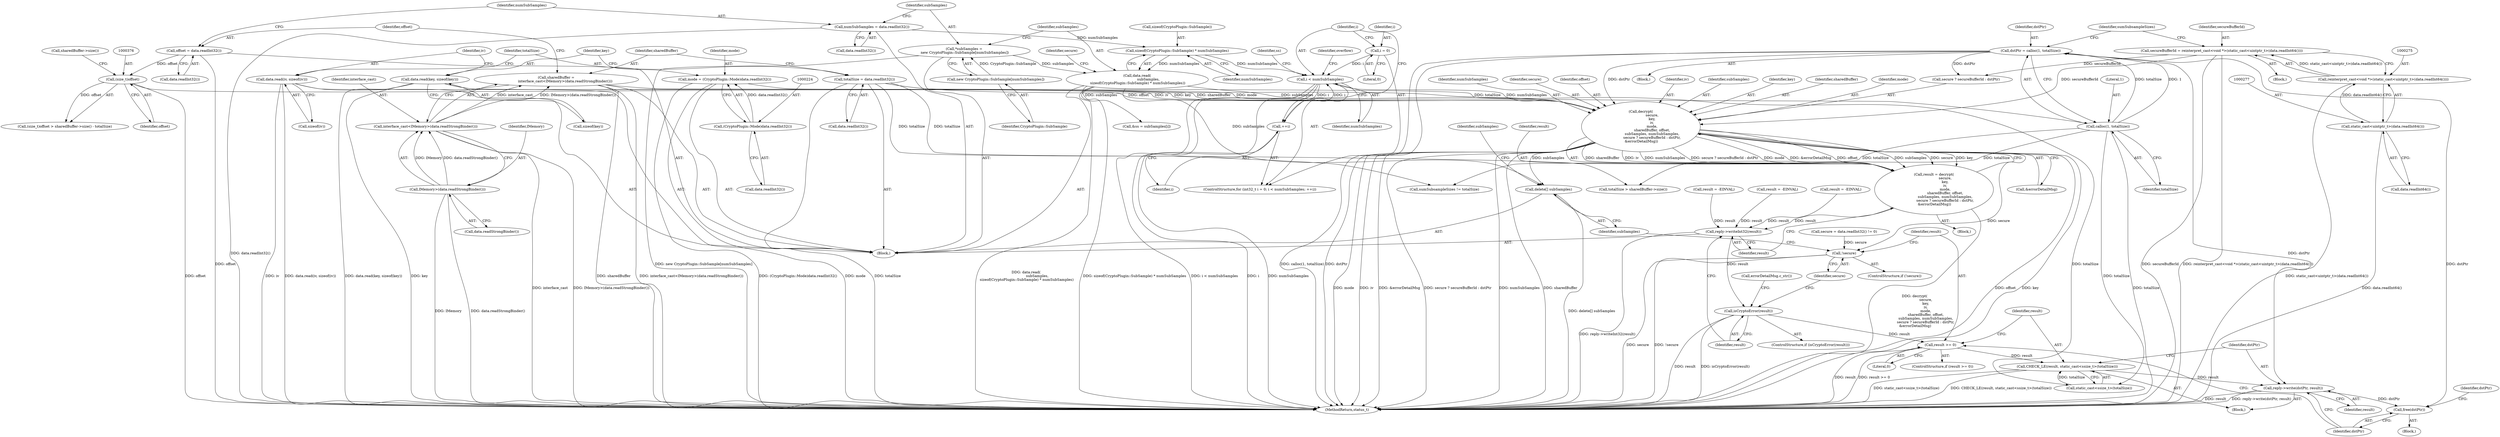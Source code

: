 digraph "0_Android_22f824feac43d5758f9a70b77f2aca840ba62c3b@API" {
"1000390" [label="(Call,decrypt(\n                    secure,\n                    key,\n                    iv,\n                    mode,\n                    sharedBuffer, offset,\n                    subSamples, numSubSamples,\n                    secure ? secureBufferId : dstPtr,\n &errorDetailMsg))"];
"1000227" [label="(Call,data.read(key, sizeof(key)))"];
"1000232" [label="(Call,data.read(iv, sizeof(iv)))"];
"1000221" [label="(Call,mode = (CryptoPlugin::Mode)data.readInt32())"];
"1000223" [label="(Call,(CryptoPlugin::Mode)data.readInt32())"];
"1000241" [label="(Call,sharedBuffer =\n                interface_cast<IMemory>(data.readStrongBinder()))"];
"1000243" [label="(Call,interface_cast<IMemory>(data.readStrongBinder()))"];
"1000245" [label="(Call,IMemory>(data.readStrongBinder()))"];
"1000375" [label="(Call,(size_t)offset)"];
"1000249" [label="(Call,offset = data.readInt32())"];
"1000261" [label="(Call,data.read(\n                    subSamples,\n sizeof(CryptoPlugin::SubSample) * numSubSamples))"];
"1000257" [label="(Call,*subSamples =\n new CryptoPlugin::SubSample[numSubSamples])"];
"1000259" [label="(Call,new CryptoPlugin::SubSample[numSubSamples])"];
"1000263" [label="(Call,sizeof(CryptoPlugin::SubSample) * numSubSamples)"];
"1000253" [label="(Call,numSubSamples = data.readInt32())"];
"1000301" [label="(Call,i < numSubSamples)"];
"1000298" [label="(Call,i = 0)"];
"1000304" [label="(Call,++i)"];
"1000272" [label="(Call,secureBufferId = reinterpret_cast<void *>(static_cast<uintptr_t>(data.readInt64())))"];
"1000274" [label="(Call,reinterpret_cast<void *>(static_cast<uintptr_t>(data.readInt64())))"];
"1000276" [label="(Call,static_cast<uintptr_t>(data.readInt64()))"];
"1000281" [label="(Call,dstPtr = calloc(1, totalSize))"];
"1000283" [label="(Call,calloc(1, totalSize))"];
"1000237" [label="(Call,totalSize = data.readInt32())"];
"1000388" [label="(Call,result = decrypt(\n                    secure,\n                    key,\n                    iv,\n                    mode,\n                    sharedBuffer, offset,\n                    subSamples, numSubSamples,\n                    secure ? secureBufferId : dstPtr,\n &errorDetailMsg))"];
"1000405" [label="(Call,reply->writeInt32(result))"];
"1000408" [label="(Call,isCryptoError(result))"];
"1000418" [label="(Call,result >= 0)"];
"1000422" [label="(Call,CHECK_LE(result, static_cast<ssize_t>(totalSize)))"];
"1000427" [label="(Call,reply->write(dstPtr, result))"];
"1000430" [label="(Call,free(dstPtr))"];
"1000414" [label="(Call,!secure)"];
"1000435" [label="(Call,delete[] subSamples)"];
"1000483" [label="(MethodReturn,status_t)"];
"1000251" [label="(Call,data.readInt32())"];
"1000393" [label="(Identifier,iv)"];
"1000258" [label="(Identifier,subSamples)"];
"1000412" [label="(Call,errorDetailMsg.c_str())"];
"1000397" [label="(Identifier,subSamples)"];
"1000424" [label="(Call,static_cast<ssize_t>(totalSize))"];
"1000415" [label="(Identifier,secure)"];
"1000228" [label="(Identifier,key)"];
"1000403" [label="(Call,&errorDetailMsg)"];
"1000364" [label="(Call,totalSize > sharedBuffer->size())"];
"1000408" [label="(Call,isCryptoError(result))"];
"1000260" [label="(Identifier,CryptoPlugin::SubSample)"];
"1000249" [label="(Call,offset = data.readInt32())"];
"1000298" [label="(Call,i = 0)"];
"1000290" [label="(Identifier,sumSubsampleSizes)"];
"1000296" [label="(ControlStructure,for (int32_t i = 0; i < numSubSamples; ++i))"];
"1000413" [label="(ControlStructure,if (!secure))"];
"1000263" [label="(Call,sizeof(CryptoPlugin::SubSample) * numSubSamples)"];
"1000266" [label="(Identifier,numSubSamples)"];
"1000250" [label="(Identifier,offset)"];
"1000300" [label="(Literal,0)"];
"1000221" [label="(Call,mode = (CryptoPlugin::Mode)data.readInt32())"];
"1000209" [label="(Block,)"];
"1000229" [label="(Call,sizeof(key))"];
"1000244" [label="(Identifier,interface_cast)"];
"1000261" [label="(Call,data.read(\n                    subSamples,\n sizeof(CryptoPlugin::SubSample) * numSubSamples))"];
"1000282" [label="(Identifier,dstPtr)"];
"1000368" [label="(Call,result = -EINVAL)"];
"1000276" [label="(Call,static_cast<uintptr_t>(data.readInt64()))"];
"1000285" [label="(Identifier,totalSize)"];
"1000238" [label="(Identifier,totalSize)"];
"1000271" [label="(Block,)"];
"1000392" [label="(Identifier,key)"];
"1000435" [label="(Call,delete[] subSamples)"];
"1000255" [label="(Call,data.readInt32())"];
"1000223" [label="(Call,(CryptoPlugin::Mode)data.readInt32())"];
"1000405" [label="(Call,reply->writeInt32(result))"];
"1000215" [label="(Call,secure = data.readInt32() != 0)"];
"1000243" [label="(Call,interface_cast<IMemory>(data.readStrongBinder()))"];
"1000433" [label="(Identifier,dstPtr)"];
"1000431" [label="(Identifier,dstPtr)"];
"1000422" [label="(Call,CHECK_LE(result, static_cast<ssize_t>(totalSize)))"];
"1000406" [label="(Identifier,result)"];
"1000414" [label="(Call,!secure)"];
"1000358" [label="(Call,result = -EINVAL)"];
"1000222" [label="(Identifier,mode)"];
"1000245" [label="(Call,IMemory>(data.readStrongBinder()))"];
"1000280" [label="(Block,)"];
"1000247" [label="(Call,data.readStrongBinder())"];
"1000253" [label="(Call,numSubSamples = data.readInt32())"];
"1000379" [label="(Call,sharedBuffer->size())"];
"1000429" [label="(Identifier,result)"];
"1000264" [label="(Call,sizeof(CryptoPlugin::SubSample))"];
"1000416" [label="(Block,)"];
"1000375" [label="(Call,(size_t)offset)"];
"1000388" [label="(Call,result = decrypt(\n                    secure,\n                    key,\n                    iv,\n                    mode,\n                    sharedBuffer, offset,\n                    subSamples, numSubSamples,\n                    secure ? secureBufferId : dstPtr,\n &errorDetailMsg))"];
"1000428" [label="(Identifier,dstPtr)"];
"1000227" [label="(Call,data.read(key, sizeof(key)))"];
"1000387" [label="(Block,)"];
"1000270" [label="(Identifier,secure)"];
"1000353" [label="(Identifier,overflow)"];
"1000237" [label="(Call,totalSize = data.readInt32())"];
"1000390" [label="(Call,decrypt(\n                    secure,\n                    key,\n                    iv,\n                    mode,\n                    sharedBuffer, offset,\n                    subSamples, numSubSamples,\n                    secure ? secureBufferId : dstPtr,\n &errorDetailMsg))"];
"1000399" [label="(Call,secure ? secureBufferId : dstPtr)"];
"1000382" [label="(Call,result = -EINVAL)"];
"1000389" [label="(Identifier,result)"];
"1000278" [label="(Call,data.readInt64())"];
"1000283" [label="(Call,calloc(1, totalSize))"];
"1000409" [label="(Identifier,result)"];
"1000427" [label="(Call,reply->write(dstPtr, result))"];
"1000436" [label="(Identifier,subSamples)"];
"1000242" [label="(Identifier,sharedBuffer)"];
"1000407" [label="(ControlStructure,if (isCryptoError(result)))"];
"1000234" [label="(Call,sizeof(iv))"];
"1000395" [label="(Identifier,sharedBuffer)"];
"1000232" [label="(Call,data.read(iv, sizeof(iv)))"];
"1000284" [label="(Literal,1)"];
"1000262" [label="(Identifier,subSamples)"];
"1000420" [label="(Literal,0)"];
"1000246" [label="(Identifier,IMemory)"];
"1000418" [label="(Call,result >= 0)"];
"1000430" [label="(Call,free(dstPtr))"];
"1000354" [label="(Call,sumSubsampleSizes != totalSize)"];
"1000233" [label="(Identifier,iv)"];
"1000273" [label="(Identifier,secureBufferId)"];
"1000394" [label="(Identifier,mode)"];
"1000302" [label="(Identifier,i)"];
"1000305" [label="(Identifier,i)"];
"1000419" [label="(Identifier,result)"];
"1000304" [label="(Call,++i)"];
"1000257" [label="(Call,*subSamples =\n new CryptoPlugin::SubSample[numSubSamples])"];
"1000303" [label="(Identifier,numSubSamples)"];
"1000272" [label="(Call,secureBufferId = reinterpret_cast<void *>(static_cast<uintptr_t>(data.readInt64())))"];
"1000299" [label="(Identifier,i)"];
"1000421" [label="(Block,)"];
"1000417" [label="(ControlStructure,if (result >= 0))"];
"1000259" [label="(Call,new CryptoPlugin::SubSample[numSubSamples])"];
"1000254" [label="(Identifier,numSubSamples)"];
"1000398" [label="(Identifier,numSubSamples)"];
"1000225" [label="(Call,data.readInt32())"];
"1000438" [label="(Identifier,subSamples)"];
"1000241" [label="(Call,sharedBuffer =\n                interface_cast<IMemory>(data.readStrongBinder()))"];
"1000281" [label="(Call,dstPtr = calloc(1, totalSize))"];
"1000309" [label="(Identifier,ss)"];
"1000391" [label="(Identifier,secure)"];
"1000423" [label="(Identifier,result)"];
"1000301" [label="(Call,i < numSubSamples)"];
"1000239" [label="(Call,data.readInt32())"];
"1000377" [label="(Identifier,offset)"];
"1000374" [label="(Call,(size_t)offset > sharedBuffer->size() - totalSize)"];
"1000308" [label="(Call,&ss = subSamples[i])"];
"1000274" [label="(Call,reinterpret_cast<void *>(static_cast<uintptr_t>(data.readInt64())))"];
"1000396" [label="(Identifier,offset)"];
"1000390" -> "1000388"  [label="AST: "];
"1000390" -> "1000403"  [label="CFG: "];
"1000391" -> "1000390"  [label="AST: "];
"1000392" -> "1000390"  [label="AST: "];
"1000393" -> "1000390"  [label="AST: "];
"1000394" -> "1000390"  [label="AST: "];
"1000395" -> "1000390"  [label="AST: "];
"1000396" -> "1000390"  [label="AST: "];
"1000397" -> "1000390"  [label="AST: "];
"1000398" -> "1000390"  [label="AST: "];
"1000399" -> "1000390"  [label="AST: "];
"1000403" -> "1000390"  [label="AST: "];
"1000388" -> "1000390"  [label="CFG: "];
"1000390" -> "1000483"  [label="DDG: offset"];
"1000390" -> "1000483"  [label="DDG: mode"];
"1000390" -> "1000483"  [label="DDG: numSubSamples"];
"1000390" -> "1000483"  [label="DDG: key"];
"1000390" -> "1000483"  [label="DDG: iv"];
"1000390" -> "1000483"  [label="DDG: &errorDetailMsg"];
"1000390" -> "1000483"  [label="DDG: secure ? secureBufferId : dstPtr"];
"1000390" -> "1000483"  [label="DDG: sharedBuffer"];
"1000390" -> "1000388"  [label="DDG: sharedBuffer"];
"1000390" -> "1000388"  [label="DDG: iv"];
"1000390" -> "1000388"  [label="DDG: numSubSamples"];
"1000390" -> "1000388"  [label="DDG: secure ? secureBufferId : dstPtr"];
"1000390" -> "1000388"  [label="DDG: mode"];
"1000390" -> "1000388"  [label="DDG: &errorDetailMsg"];
"1000390" -> "1000388"  [label="DDG: offset"];
"1000390" -> "1000388"  [label="DDG: subSamples"];
"1000390" -> "1000388"  [label="DDG: secure"];
"1000390" -> "1000388"  [label="DDG: key"];
"1000227" -> "1000390"  [label="DDG: key"];
"1000232" -> "1000390"  [label="DDG: iv"];
"1000221" -> "1000390"  [label="DDG: mode"];
"1000241" -> "1000390"  [label="DDG: sharedBuffer"];
"1000375" -> "1000390"  [label="DDG: offset"];
"1000261" -> "1000390"  [label="DDG: subSamples"];
"1000301" -> "1000390"  [label="DDG: numSubSamples"];
"1000272" -> "1000390"  [label="DDG: secureBufferId"];
"1000281" -> "1000390"  [label="DDG: dstPtr"];
"1000390" -> "1000414"  [label="DDG: secure"];
"1000390" -> "1000435"  [label="DDG: subSamples"];
"1000227" -> "1000209"  [label="AST: "];
"1000227" -> "1000229"  [label="CFG: "];
"1000228" -> "1000227"  [label="AST: "];
"1000229" -> "1000227"  [label="AST: "];
"1000233" -> "1000227"  [label="CFG: "];
"1000227" -> "1000483"  [label="DDG: data.read(key, sizeof(key))"];
"1000227" -> "1000483"  [label="DDG: key"];
"1000232" -> "1000209"  [label="AST: "];
"1000232" -> "1000234"  [label="CFG: "];
"1000233" -> "1000232"  [label="AST: "];
"1000234" -> "1000232"  [label="AST: "];
"1000238" -> "1000232"  [label="CFG: "];
"1000232" -> "1000483"  [label="DDG: iv"];
"1000232" -> "1000483"  [label="DDG: data.read(iv, sizeof(iv))"];
"1000221" -> "1000209"  [label="AST: "];
"1000221" -> "1000223"  [label="CFG: "];
"1000222" -> "1000221"  [label="AST: "];
"1000223" -> "1000221"  [label="AST: "];
"1000228" -> "1000221"  [label="CFG: "];
"1000221" -> "1000483"  [label="DDG: (CryptoPlugin::Mode)data.readInt32()"];
"1000221" -> "1000483"  [label="DDG: mode"];
"1000223" -> "1000221"  [label="DDG: data.readInt32()"];
"1000223" -> "1000225"  [label="CFG: "];
"1000224" -> "1000223"  [label="AST: "];
"1000225" -> "1000223"  [label="AST: "];
"1000241" -> "1000209"  [label="AST: "];
"1000241" -> "1000243"  [label="CFG: "];
"1000242" -> "1000241"  [label="AST: "];
"1000243" -> "1000241"  [label="AST: "];
"1000250" -> "1000241"  [label="CFG: "];
"1000241" -> "1000483"  [label="DDG: sharedBuffer"];
"1000241" -> "1000483"  [label="DDG: interface_cast<IMemory>(data.readStrongBinder())"];
"1000243" -> "1000241"  [label="DDG: interface_cast"];
"1000243" -> "1000241"  [label="DDG: IMemory>(data.readStrongBinder())"];
"1000243" -> "1000245"  [label="CFG: "];
"1000244" -> "1000243"  [label="AST: "];
"1000245" -> "1000243"  [label="AST: "];
"1000243" -> "1000483"  [label="DDG: interface_cast"];
"1000243" -> "1000483"  [label="DDG: IMemory>(data.readStrongBinder())"];
"1000245" -> "1000243"  [label="DDG: IMemory"];
"1000245" -> "1000243"  [label="DDG: data.readStrongBinder()"];
"1000245" -> "1000247"  [label="CFG: "];
"1000246" -> "1000245"  [label="AST: "];
"1000247" -> "1000245"  [label="AST: "];
"1000245" -> "1000483"  [label="DDG: IMemory"];
"1000245" -> "1000483"  [label="DDG: data.readStrongBinder()"];
"1000375" -> "1000374"  [label="AST: "];
"1000375" -> "1000377"  [label="CFG: "];
"1000376" -> "1000375"  [label="AST: "];
"1000377" -> "1000375"  [label="AST: "];
"1000379" -> "1000375"  [label="CFG: "];
"1000375" -> "1000483"  [label="DDG: offset"];
"1000375" -> "1000374"  [label="DDG: offset"];
"1000249" -> "1000375"  [label="DDG: offset"];
"1000249" -> "1000209"  [label="AST: "];
"1000249" -> "1000251"  [label="CFG: "];
"1000250" -> "1000249"  [label="AST: "];
"1000251" -> "1000249"  [label="AST: "];
"1000254" -> "1000249"  [label="CFG: "];
"1000249" -> "1000483"  [label="DDG: offset"];
"1000261" -> "1000209"  [label="AST: "];
"1000261" -> "1000263"  [label="CFG: "];
"1000262" -> "1000261"  [label="AST: "];
"1000263" -> "1000261"  [label="AST: "];
"1000270" -> "1000261"  [label="CFG: "];
"1000261" -> "1000483"  [label="DDG: sizeof(CryptoPlugin::SubSample) * numSubSamples"];
"1000261" -> "1000483"  [label="DDG: data.read(\n                    subSamples,\n sizeof(CryptoPlugin::SubSample) * numSubSamples)"];
"1000257" -> "1000261"  [label="DDG: subSamples"];
"1000263" -> "1000261"  [label="DDG: numSubSamples"];
"1000261" -> "1000308"  [label="DDG: subSamples"];
"1000261" -> "1000435"  [label="DDG: subSamples"];
"1000257" -> "1000209"  [label="AST: "];
"1000257" -> "1000259"  [label="CFG: "];
"1000258" -> "1000257"  [label="AST: "];
"1000259" -> "1000257"  [label="AST: "];
"1000262" -> "1000257"  [label="CFG: "];
"1000257" -> "1000483"  [label="DDG: new CryptoPlugin::SubSample[numSubSamples]"];
"1000259" -> "1000257"  [label="DDG: CryptoPlugin::SubSample"];
"1000259" -> "1000260"  [label="CFG: "];
"1000260" -> "1000259"  [label="AST: "];
"1000263" -> "1000266"  [label="CFG: "];
"1000264" -> "1000263"  [label="AST: "];
"1000266" -> "1000263"  [label="AST: "];
"1000253" -> "1000263"  [label="DDG: numSubSamples"];
"1000263" -> "1000301"  [label="DDG: numSubSamples"];
"1000253" -> "1000209"  [label="AST: "];
"1000253" -> "1000255"  [label="CFG: "];
"1000254" -> "1000253"  [label="AST: "];
"1000255" -> "1000253"  [label="AST: "];
"1000258" -> "1000253"  [label="CFG: "];
"1000253" -> "1000483"  [label="DDG: data.readInt32()"];
"1000301" -> "1000296"  [label="AST: "];
"1000301" -> "1000303"  [label="CFG: "];
"1000302" -> "1000301"  [label="AST: "];
"1000303" -> "1000301"  [label="AST: "];
"1000309" -> "1000301"  [label="CFG: "];
"1000353" -> "1000301"  [label="CFG: "];
"1000301" -> "1000483"  [label="DDG: numSubSamples"];
"1000301" -> "1000483"  [label="DDG: i < numSubSamples"];
"1000301" -> "1000483"  [label="DDG: i"];
"1000298" -> "1000301"  [label="DDG: i"];
"1000304" -> "1000301"  [label="DDG: i"];
"1000301" -> "1000304"  [label="DDG: i"];
"1000298" -> "1000296"  [label="AST: "];
"1000298" -> "1000300"  [label="CFG: "];
"1000299" -> "1000298"  [label="AST: "];
"1000300" -> "1000298"  [label="AST: "];
"1000302" -> "1000298"  [label="CFG: "];
"1000304" -> "1000296"  [label="AST: "];
"1000304" -> "1000305"  [label="CFG: "];
"1000305" -> "1000304"  [label="AST: "];
"1000302" -> "1000304"  [label="CFG: "];
"1000272" -> "1000271"  [label="AST: "];
"1000272" -> "1000274"  [label="CFG: "];
"1000273" -> "1000272"  [label="AST: "];
"1000274" -> "1000272"  [label="AST: "];
"1000290" -> "1000272"  [label="CFG: "];
"1000272" -> "1000483"  [label="DDG: reinterpret_cast<void *>(static_cast<uintptr_t>(data.readInt64()))"];
"1000272" -> "1000483"  [label="DDG: secureBufferId"];
"1000274" -> "1000272"  [label="DDG: static_cast<uintptr_t>(data.readInt64())"];
"1000272" -> "1000399"  [label="DDG: secureBufferId"];
"1000274" -> "1000276"  [label="CFG: "];
"1000275" -> "1000274"  [label="AST: "];
"1000276" -> "1000274"  [label="AST: "];
"1000274" -> "1000483"  [label="DDG: static_cast<uintptr_t>(data.readInt64())"];
"1000276" -> "1000274"  [label="DDG: data.readInt64()"];
"1000276" -> "1000278"  [label="CFG: "];
"1000277" -> "1000276"  [label="AST: "];
"1000278" -> "1000276"  [label="AST: "];
"1000276" -> "1000483"  [label="DDG: data.readInt64()"];
"1000281" -> "1000280"  [label="AST: "];
"1000281" -> "1000283"  [label="CFG: "];
"1000282" -> "1000281"  [label="AST: "];
"1000283" -> "1000281"  [label="AST: "];
"1000290" -> "1000281"  [label="CFG: "];
"1000281" -> "1000483"  [label="DDG: dstPtr"];
"1000281" -> "1000483"  [label="DDG: calloc(1, totalSize)"];
"1000283" -> "1000281"  [label="DDG: 1"];
"1000283" -> "1000281"  [label="DDG: totalSize"];
"1000281" -> "1000399"  [label="DDG: dstPtr"];
"1000281" -> "1000427"  [label="DDG: dstPtr"];
"1000281" -> "1000430"  [label="DDG: dstPtr"];
"1000283" -> "1000285"  [label="CFG: "];
"1000284" -> "1000283"  [label="AST: "];
"1000285" -> "1000283"  [label="AST: "];
"1000283" -> "1000483"  [label="DDG: totalSize"];
"1000237" -> "1000283"  [label="DDG: totalSize"];
"1000283" -> "1000354"  [label="DDG: totalSize"];
"1000283" -> "1000364"  [label="DDG: totalSize"];
"1000283" -> "1000424"  [label="DDG: totalSize"];
"1000237" -> "1000209"  [label="AST: "];
"1000237" -> "1000239"  [label="CFG: "];
"1000238" -> "1000237"  [label="AST: "];
"1000239" -> "1000237"  [label="AST: "];
"1000242" -> "1000237"  [label="CFG: "];
"1000237" -> "1000483"  [label="DDG: totalSize"];
"1000237" -> "1000354"  [label="DDG: totalSize"];
"1000237" -> "1000364"  [label="DDG: totalSize"];
"1000237" -> "1000424"  [label="DDG: totalSize"];
"1000388" -> "1000387"  [label="AST: "];
"1000389" -> "1000388"  [label="AST: "];
"1000406" -> "1000388"  [label="CFG: "];
"1000388" -> "1000483"  [label="DDG: decrypt(\n                    secure,\n                    key,\n                    iv,\n                    mode,\n                    sharedBuffer, offset,\n                    subSamples, numSubSamples,\n                    secure ? secureBufferId : dstPtr,\n &errorDetailMsg)"];
"1000388" -> "1000405"  [label="DDG: result"];
"1000405" -> "1000209"  [label="AST: "];
"1000405" -> "1000406"  [label="CFG: "];
"1000406" -> "1000405"  [label="AST: "];
"1000409" -> "1000405"  [label="CFG: "];
"1000405" -> "1000483"  [label="DDG: reply->writeInt32(result)"];
"1000368" -> "1000405"  [label="DDG: result"];
"1000382" -> "1000405"  [label="DDG: result"];
"1000358" -> "1000405"  [label="DDG: result"];
"1000405" -> "1000408"  [label="DDG: result"];
"1000408" -> "1000407"  [label="AST: "];
"1000408" -> "1000409"  [label="CFG: "];
"1000409" -> "1000408"  [label="AST: "];
"1000412" -> "1000408"  [label="CFG: "];
"1000415" -> "1000408"  [label="CFG: "];
"1000408" -> "1000483"  [label="DDG: result"];
"1000408" -> "1000483"  [label="DDG: isCryptoError(result)"];
"1000408" -> "1000418"  [label="DDG: result"];
"1000418" -> "1000417"  [label="AST: "];
"1000418" -> "1000420"  [label="CFG: "];
"1000419" -> "1000418"  [label="AST: "];
"1000420" -> "1000418"  [label="AST: "];
"1000423" -> "1000418"  [label="CFG: "];
"1000431" -> "1000418"  [label="CFG: "];
"1000418" -> "1000483"  [label="DDG: result >= 0"];
"1000418" -> "1000483"  [label="DDG: result"];
"1000418" -> "1000422"  [label="DDG: result"];
"1000422" -> "1000421"  [label="AST: "];
"1000422" -> "1000424"  [label="CFG: "];
"1000423" -> "1000422"  [label="AST: "];
"1000424" -> "1000422"  [label="AST: "];
"1000428" -> "1000422"  [label="CFG: "];
"1000422" -> "1000483"  [label="DDG: CHECK_LE(result, static_cast<ssize_t>(totalSize))"];
"1000422" -> "1000483"  [label="DDG: static_cast<ssize_t>(totalSize)"];
"1000424" -> "1000422"  [label="DDG: totalSize"];
"1000422" -> "1000427"  [label="DDG: result"];
"1000427" -> "1000421"  [label="AST: "];
"1000427" -> "1000429"  [label="CFG: "];
"1000428" -> "1000427"  [label="AST: "];
"1000429" -> "1000427"  [label="AST: "];
"1000431" -> "1000427"  [label="CFG: "];
"1000427" -> "1000483"  [label="DDG: reply->write(dstPtr, result)"];
"1000427" -> "1000483"  [label="DDG: result"];
"1000427" -> "1000430"  [label="DDG: dstPtr"];
"1000430" -> "1000416"  [label="AST: "];
"1000430" -> "1000431"  [label="CFG: "];
"1000431" -> "1000430"  [label="AST: "];
"1000433" -> "1000430"  [label="CFG: "];
"1000414" -> "1000413"  [label="AST: "];
"1000414" -> "1000415"  [label="CFG: "];
"1000415" -> "1000414"  [label="AST: "];
"1000419" -> "1000414"  [label="CFG: "];
"1000436" -> "1000414"  [label="CFG: "];
"1000414" -> "1000483"  [label="DDG: !secure"];
"1000414" -> "1000483"  [label="DDG: secure"];
"1000215" -> "1000414"  [label="DDG: secure"];
"1000435" -> "1000209"  [label="AST: "];
"1000435" -> "1000436"  [label="CFG: "];
"1000436" -> "1000435"  [label="AST: "];
"1000438" -> "1000435"  [label="CFG: "];
"1000435" -> "1000483"  [label="DDG: delete[] subSamples"];
}
